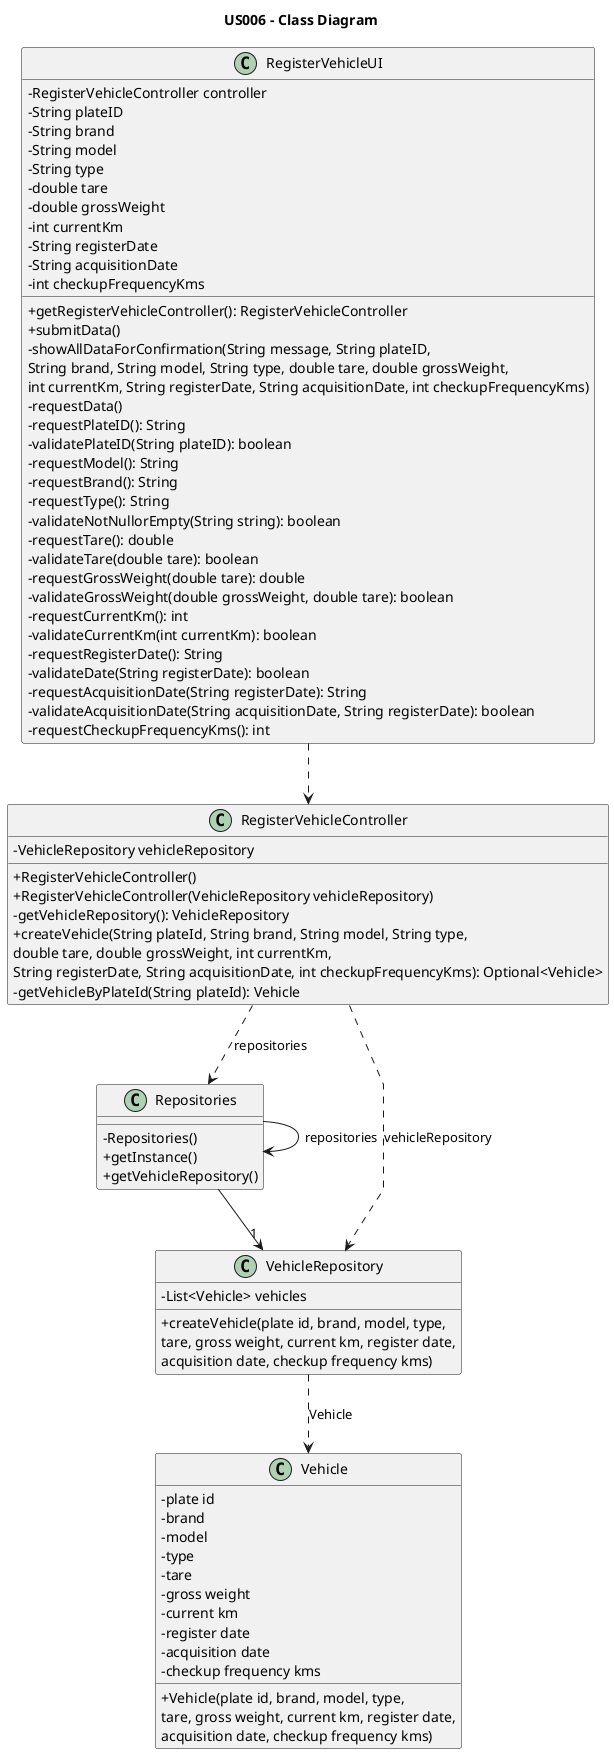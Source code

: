 @startuml
'skinparam monochrome true
skinparam packageStyle rectangle
skinparam shadowing false
skinparam linetype polyline
'skinparam linetype orto

skinparam classAttributeIconSize 0

Title US006 - Class Diagram

'left to right direction

class RegisterVehicleUI {
    -RegisterVehicleController controller
    -String plateID
    -String brand
    -String model
    -String type
    -double tare
    -double grossWeight
    -int currentKm
    -String registerDate
    -String acquisitionDate
    -int checkupFrequencyKms
    +getRegisterVehicleController(): RegisterVehicleController
    +submitData()
    -showAllDataForConfirmation(String message, String plateID, \nString brand, String model, String type, double tare, double grossWeight, \nint currentKm, String registerDate, String acquisitionDate, int checkupFrequencyKms)
    -requestData()
    -requestPlateID(): String
    -validatePlateID(String plateID): boolean
    -requestModel(): String
    -requestBrand(): String
    -requestType(): String
    -validateNotNullorEmpty(String string): boolean
    -requestTare(): double
    -validateTare(double tare): boolean
    -requestGrossWeight(double tare): double
    -validateGrossWeight(double grossWeight, double tare): boolean
    -requestCurrentKm(): int
    -validateCurrentKm(int currentKm): boolean
    -requestRegisterDate(): String
    -validateDate(String registerDate): boolean
    -requestAcquisitionDate(String registerDate): String
    -validateAcquisitionDate(String acquisitionDate, String registerDate): boolean
    -requestCheckupFrequencyKms(): int
}

class RegisterVehicleController {
    -VehicleRepository vehicleRepository
    +RegisterVehicleController()
    +RegisterVehicleController(VehicleRepository vehicleRepository)
    -getVehicleRepository(): VehicleRepository
    +createVehicle(String plateId, String brand, String model, String type, \ndouble tare, double grossWeight, int currentKm, \nString registerDate, String acquisitionDate, int checkupFrequencyKms): Optional<Vehicle>
    -getVehicleByPlateId(String plateId): Vehicle
}

class Repositories{
    -Repositories()
    +getInstance()
    +getVehicleRepository()
}

class VehicleRepository{
    - List<Vehicle> vehicles
    +createVehicle(plate id, brand, model, type,\ntare, gross weight, current km, register date,\nacquisition date, checkup frequency kms)
}

class Vehicle{
    -plate id
    -brand
    -model
    -type
    -tare
    -gross weight
    -current km
    -register date
    -acquisition date
    -checkup frequency kms
    +Vehicle(plate id, brand, model, type,\ntare, gross weight, current km, register date,\nacquisition date, checkup frequency kms)
}

RegisterVehicleUI ..> RegisterVehicleController
RegisterVehicleController ..> Repositories : repositories
Repositories --> Repositories : repositories
Repositories --> "1" VehicleRepository
VehicleRepository ..> Vehicle : Vehicle
RegisterVehicleController ..> VehicleRepository : vehicleRepository

@enduml